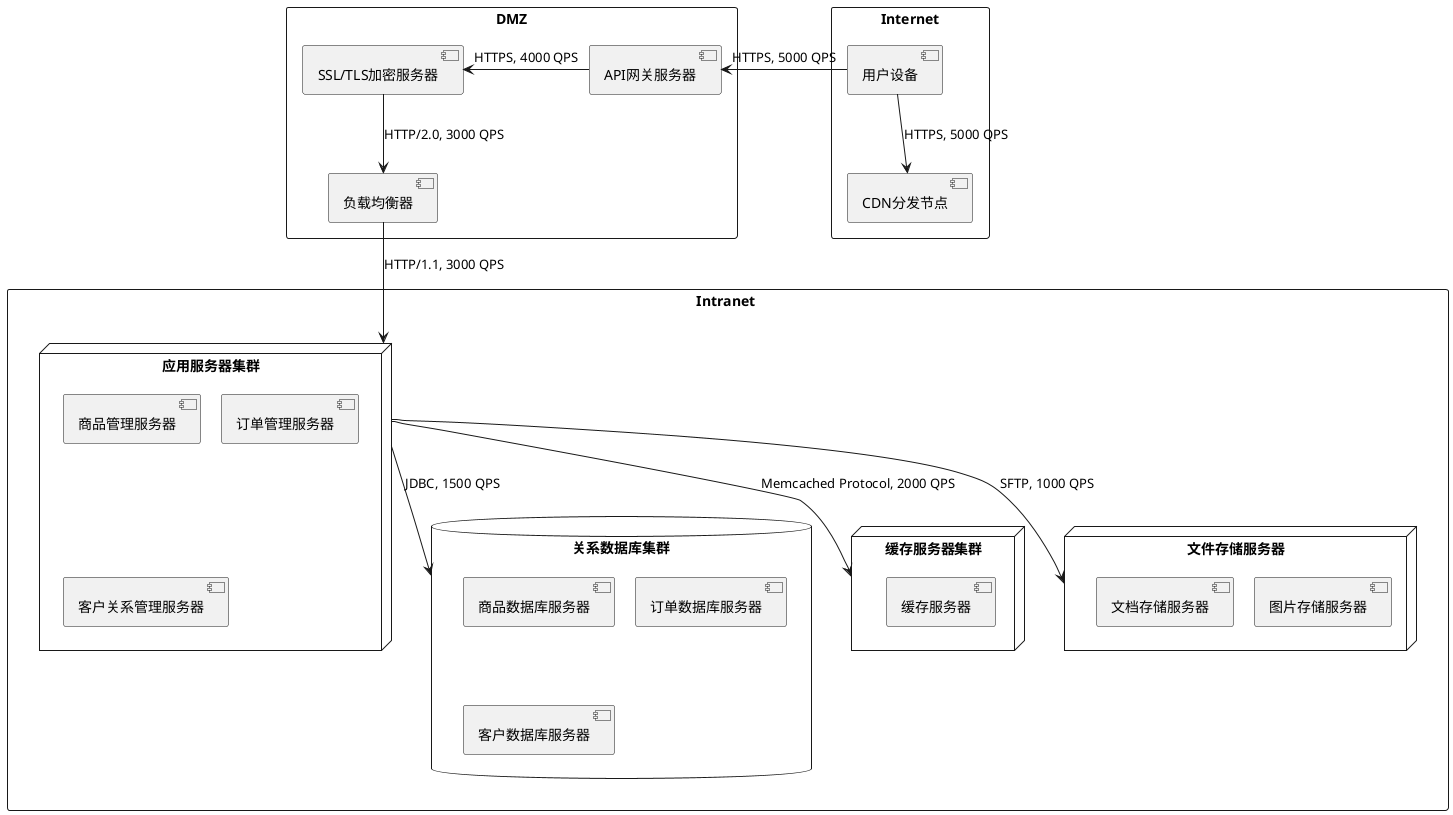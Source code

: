 @startuml

skinparam defaultTextAlignment center
skinparam fontsize 28
skinparam nodesep 20
skinparam packageStyle rect

package "Internet" {
    [用户设备] --> [CDN分发节点] : HTTPS, 5000 QPS
}

package "DMZ" as aDMZ {
    [API网关服务器]
    [SSL/TLS加密服务器]
    [负载均衡器]
    [CDN分发节点]
    
    [API网关服务器] -left-> [SSL/TLS加密服务器]: HTTPS, 4000 QPS
    [SSL/TLS加密服务器] -down-> [负载均衡器] : HTTP/2.0, 3000 QPS
}

package "Intranet " {
    node "应用服务器集群" as appserver {
        [商品管理服务器]
        [订单管理服务器]
        [客户关系管理服务器]
    }

    database "关系数据库集群" as DBserver {
        [商品数据库服务器]
        [订单数据库服务器]
        [客户数据库服务器]
    }

    node "缓存服务器集群" as cacheserver {
        [缓存服务器]
    }

    node "文件存储服务器" as fileserver {
        [图片存储服务器]
        [文档存储服务器]
    }

    [用户设备] -left->  [API网关服务器] : HTTPS, 5000 QPS
    [负载均衡器] --> appserver : HTTP/1.1, 3000 QPS
    appserver --> DBserver : JDBC, 1500 QPS
    appserver --> cacheserver: Memcached Protocol, 2000 QPS
    appserver --> fileserver : SFTP, 1000 QPS
}

@enduml
